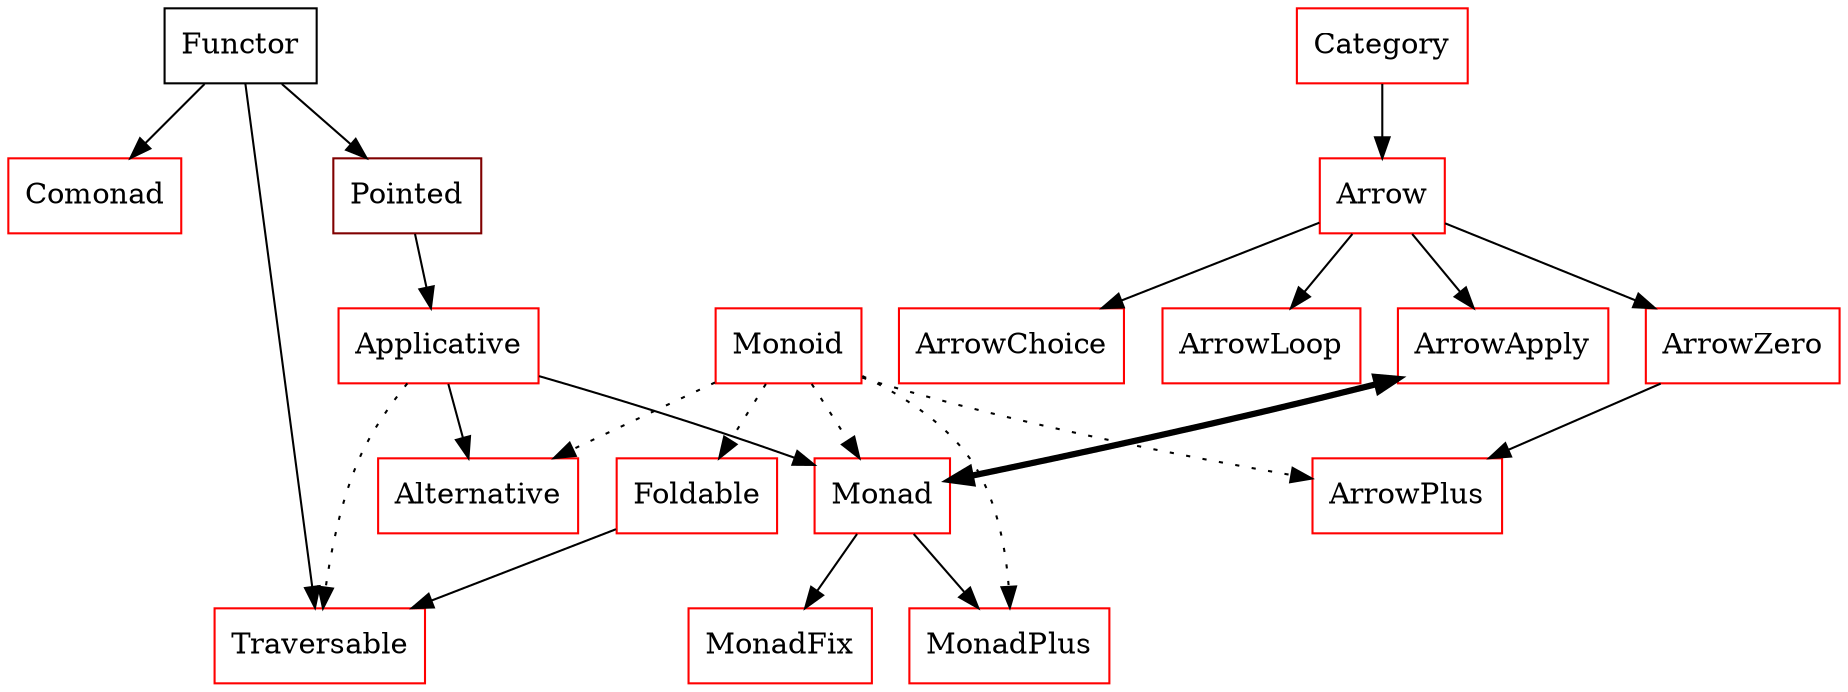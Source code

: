 /* dependencies between different Type Classes */
/* vim: set tw=76 ts=4 et : */
digraph TypeClasses {

    node [shape="box"];
    node [color="#ff0000"];
    Comonad;
    Applicative;
    Monoid;
    Category;
    Alternative;
    Foldable;
    Arrow;
    ArrowZero;
    ArrowPlus;
    Traversable;
    MonadFix;
    MonadPlus;
    ArrowChoice;
    ArrowLoop;
    Monad;
    ArrowApply;
    node [color="#800000"];
    Pointed;
    node [color="black"];
    Functor;

    Functor -> Pointed;
    Functor -> Comonad;
    Functor -> Traversable;

    Pointed -> Applicative;

    Applicative -> Alternative;
    Applicative -> Monad;
    Applicative -> Traversable [style="dotted"];

    Monad -> MonadFix;
    Monad -> MonadPlus;
    Monad -> ArrowApply [dir="both",penwidth=3.0,constraint="false"];

    Category -> Arrow;

    Arrow -> ArrowZero;
    Arrow -> ArrowApply;
    Arrow -> ArrowChoice;
    Arrow -> ArrowLoop;

    ArrowZero -> ArrowPlus;

    Foldable -> Traversable;

    edge [style="dotted"];

    Monoid -> Alternative;
    Monoid -> Foldable;
    Monoid -> Monad;
    Monoid -> MonadPlus;
    Monoid -> ArrowPlus;

}
